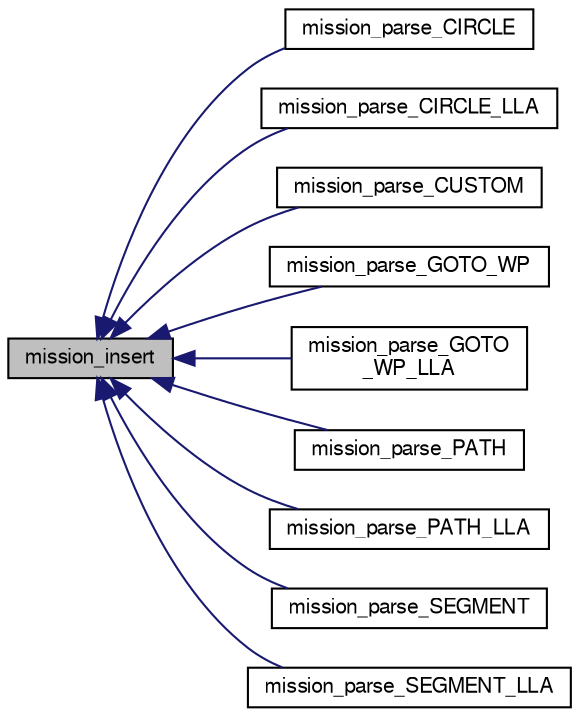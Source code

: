 digraph "mission_insert"
{
  edge [fontname="FreeSans",fontsize="10",labelfontname="FreeSans",labelfontsize="10"];
  node [fontname="FreeSans",fontsize="10",shape=record];
  rankdir="LR";
  Node1 [label="mission_insert",height=0.2,width=0.4,color="black", fillcolor="grey75", style="filled", fontcolor="black"];
  Node1 -> Node2 [dir="back",color="midnightblue",fontsize="10",style="solid",fontname="FreeSans"];
  Node2 [label="mission_parse_CIRCLE",height=0.2,width=0.4,color="black", fillcolor="white", style="filled",URL="$mission__common_8h.html#a6bc6421e3873d2b4d620bc33e1e90446"];
  Node1 -> Node3 [dir="back",color="midnightblue",fontsize="10",style="solid",fontname="FreeSans"];
  Node3 [label="mission_parse_CIRCLE_LLA",height=0.2,width=0.4,color="black", fillcolor="white", style="filled",URL="$mission__common_8h.html#aff4d5f1fc008b07a4b312472ff956f8f"];
  Node1 -> Node4 [dir="back",color="midnightblue",fontsize="10",style="solid",fontname="FreeSans"];
  Node4 [label="mission_parse_CUSTOM",height=0.2,width=0.4,color="black", fillcolor="white", style="filled",URL="$mission__common_8h.html#a1184c8f90d762c04f04627ec60c18921"];
  Node1 -> Node5 [dir="back",color="midnightblue",fontsize="10",style="solid",fontname="FreeSans"];
  Node5 [label="mission_parse_GOTO_WP",height=0.2,width=0.4,color="black", fillcolor="white", style="filled",URL="$mission__common_8h.html#a6a886a1e7ba0bd3d1b89a15184fee2bd",tooltip="Parsing functions called when a mission message is received. "];
  Node1 -> Node6 [dir="back",color="midnightblue",fontsize="10",style="solid",fontname="FreeSans"];
  Node6 [label="mission_parse_GOTO\l_WP_LLA",height=0.2,width=0.4,color="black", fillcolor="white", style="filled",URL="$mission__common_8h.html#a0e05b413aea5474b477aac3c43dbec42"];
  Node1 -> Node7 [dir="back",color="midnightblue",fontsize="10",style="solid",fontname="FreeSans"];
  Node7 [label="mission_parse_PATH",height=0.2,width=0.4,color="black", fillcolor="white", style="filled",URL="$mission__common_8h.html#ae659d1efa52b3d715cbd35b8b4fe8bdf"];
  Node1 -> Node8 [dir="back",color="midnightblue",fontsize="10",style="solid",fontname="FreeSans"];
  Node8 [label="mission_parse_PATH_LLA",height=0.2,width=0.4,color="black", fillcolor="white", style="filled",URL="$mission__common_8h.html#a21836256087c77243583a2e1de8c648b"];
  Node1 -> Node9 [dir="back",color="midnightblue",fontsize="10",style="solid",fontname="FreeSans"];
  Node9 [label="mission_parse_SEGMENT",height=0.2,width=0.4,color="black", fillcolor="white", style="filled",URL="$mission__common_8h.html#a9006fa3835ff34e0797a733b8423b00d"];
  Node1 -> Node10 [dir="back",color="midnightblue",fontsize="10",style="solid",fontname="FreeSans"];
  Node10 [label="mission_parse_SEGMENT_LLA",height=0.2,width=0.4,color="black", fillcolor="white", style="filled",URL="$mission__common_8h.html#a3f6b94a9d68ae0afc1ae4bee904db667"];
}
